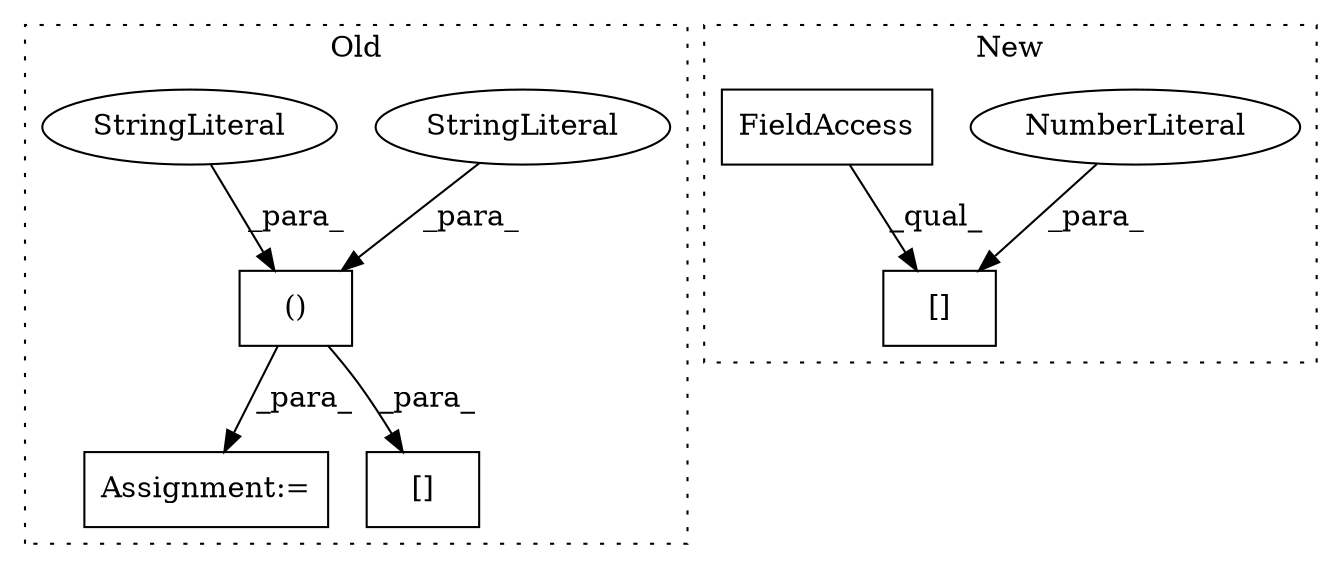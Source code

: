 digraph G {
subgraph cluster0 {
1 [label="()" a="106" s="1822" l="59" shape="box"];
4 [label="Assignment:=" a="7" s="1966" l="2" shape="box"];
5 [label="StringLiteral" a="45" s="1865" l="16" shape="ellipse"];
6 [label="StringLiteral" a="45" s="1836" l="16" shape="ellipse"];
7 [label="[]" a="2" s="1815,1881" l="7,2" shape="box"];
label = "Old";
style="dotted";
}
subgraph cluster1 {
2 [label="[]" a="2" s="1279,1288" l="8,1" shape="box"];
3 [label="NumberLiteral" a="34" s="1287" l="1" shape="ellipse"];
8 [label="FieldAccess" a="22" s="1279" l="7" shape="box"];
label = "New";
style="dotted";
}
1 -> 4 [label="_para_"];
1 -> 7 [label="_para_"];
3 -> 2 [label="_para_"];
5 -> 1 [label="_para_"];
6 -> 1 [label="_para_"];
8 -> 2 [label="_qual_"];
}